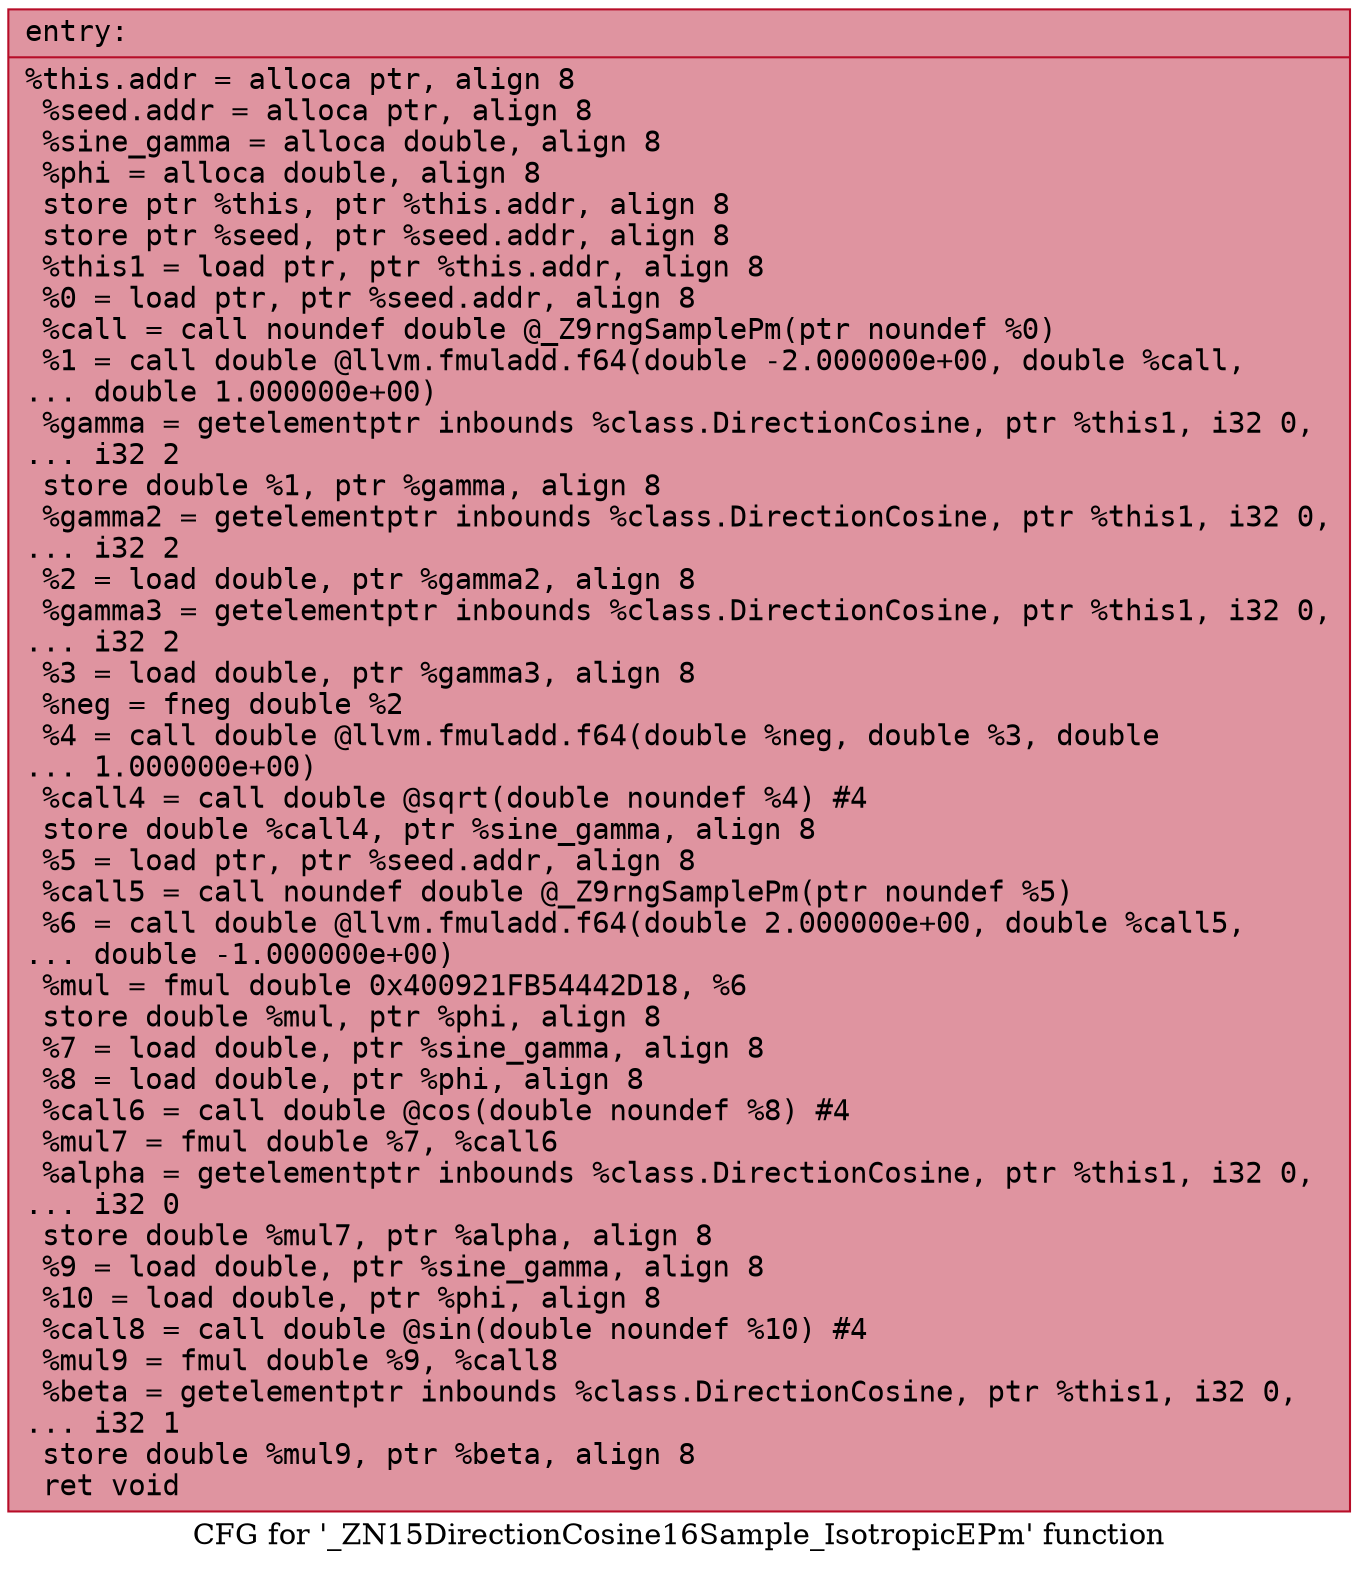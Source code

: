 digraph "CFG for '_ZN15DirectionCosine16Sample_IsotropicEPm' function" {
	label="CFG for '_ZN15DirectionCosine16Sample_IsotropicEPm' function";

	Node0x561a4fea2450 [shape=record,color="#b70d28ff", style=filled, fillcolor="#b70d2870" fontname="Courier",label="{entry:\l|  %this.addr = alloca ptr, align 8\l  %seed.addr = alloca ptr, align 8\l  %sine_gamma = alloca double, align 8\l  %phi = alloca double, align 8\l  store ptr %this, ptr %this.addr, align 8\l  store ptr %seed, ptr %seed.addr, align 8\l  %this1 = load ptr, ptr %this.addr, align 8\l  %0 = load ptr, ptr %seed.addr, align 8\l  %call = call noundef double @_Z9rngSamplePm(ptr noundef %0)\l  %1 = call double @llvm.fmuladd.f64(double -2.000000e+00, double %call,\l... double 1.000000e+00)\l  %gamma = getelementptr inbounds %class.DirectionCosine, ptr %this1, i32 0,\l... i32 2\l  store double %1, ptr %gamma, align 8\l  %gamma2 = getelementptr inbounds %class.DirectionCosine, ptr %this1, i32 0,\l... i32 2\l  %2 = load double, ptr %gamma2, align 8\l  %gamma3 = getelementptr inbounds %class.DirectionCosine, ptr %this1, i32 0,\l... i32 2\l  %3 = load double, ptr %gamma3, align 8\l  %neg = fneg double %2\l  %4 = call double @llvm.fmuladd.f64(double %neg, double %3, double\l... 1.000000e+00)\l  %call4 = call double @sqrt(double noundef %4) #4\l  store double %call4, ptr %sine_gamma, align 8\l  %5 = load ptr, ptr %seed.addr, align 8\l  %call5 = call noundef double @_Z9rngSamplePm(ptr noundef %5)\l  %6 = call double @llvm.fmuladd.f64(double 2.000000e+00, double %call5,\l... double -1.000000e+00)\l  %mul = fmul double 0x400921FB54442D18, %6\l  store double %mul, ptr %phi, align 8\l  %7 = load double, ptr %sine_gamma, align 8\l  %8 = load double, ptr %phi, align 8\l  %call6 = call double @cos(double noundef %8) #4\l  %mul7 = fmul double %7, %call6\l  %alpha = getelementptr inbounds %class.DirectionCosine, ptr %this1, i32 0,\l... i32 0\l  store double %mul7, ptr %alpha, align 8\l  %9 = load double, ptr %sine_gamma, align 8\l  %10 = load double, ptr %phi, align 8\l  %call8 = call double @sin(double noundef %10) #4\l  %mul9 = fmul double %9, %call8\l  %beta = getelementptr inbounds %class.DirectionCosine, ptr %this1, i32 0,\l... i32 1\l  store double %mul9, ptr %beta, align 8\l  ret void\l}"];
}
